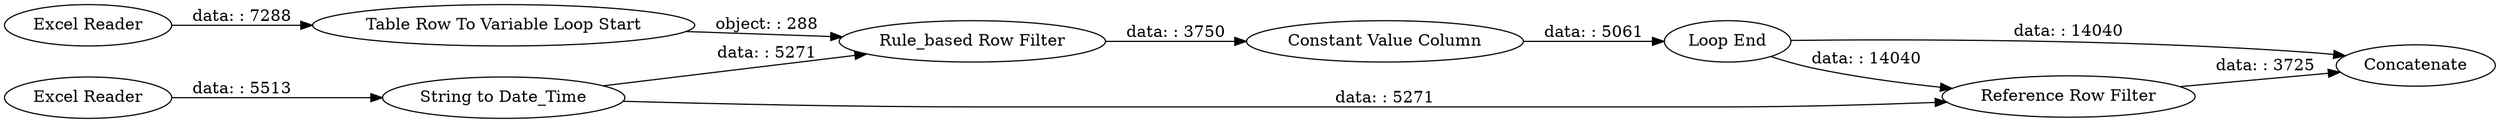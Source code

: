 digraph {
	"5085582543504811725_10" [label="Constant Value Column"]
	"5085582543504811725_14" [label="Table Row To Variable Loop Start"]
	"5085582543504811725_3" [label="String to Date_Time"]
	"5085582543504811725_2" [label="Excel Reader"]
	"5085582543504811725_11" [label="Rule_based Row Filter"]
	"5085582543504811725_12" [label="Reference Row Filter"]
	"5085582543504811725_1" [label="Excel Reader"]
	"5085582543504811725_8" [label="Loop End"]
	"5085582543504811725_13" [label=Concatenate]
	"5085582543504811725_11" -> "5085582543504811725_10" [label="data: : 3750"]
	"5085582543504811725_8" -> "5085582543504811725_12" [label="data: : 14040"]
	"5085582543504811725_3" -> "5085582543504811725_12" [label="data: : 5271"]
	"5085582543504811725_3" -> "5085582543504811725_11" [label="data: : 5271"]
	"5085582543504811725_10" -> "5085582543504811725_8" [label="data: : 5061"]
	"5085582543504811725_8" -> "5085582543504811725_13" [label="data: : 14040"]
	"5085582543504811725_1" -> "5085582543504811725_3" [label="data: : 5513"]
	"5085582543504811725_14" -> "5085582543504811725_11" [label="object: : 288"]
	"5085582543504811725_2" -> "5085582543504811725_14" [label="data: : 7288"]
	"5085582543504811725_12" -> "5085582543504811725_13" [label="data: : 3725"]
	rankdir=LR
}
